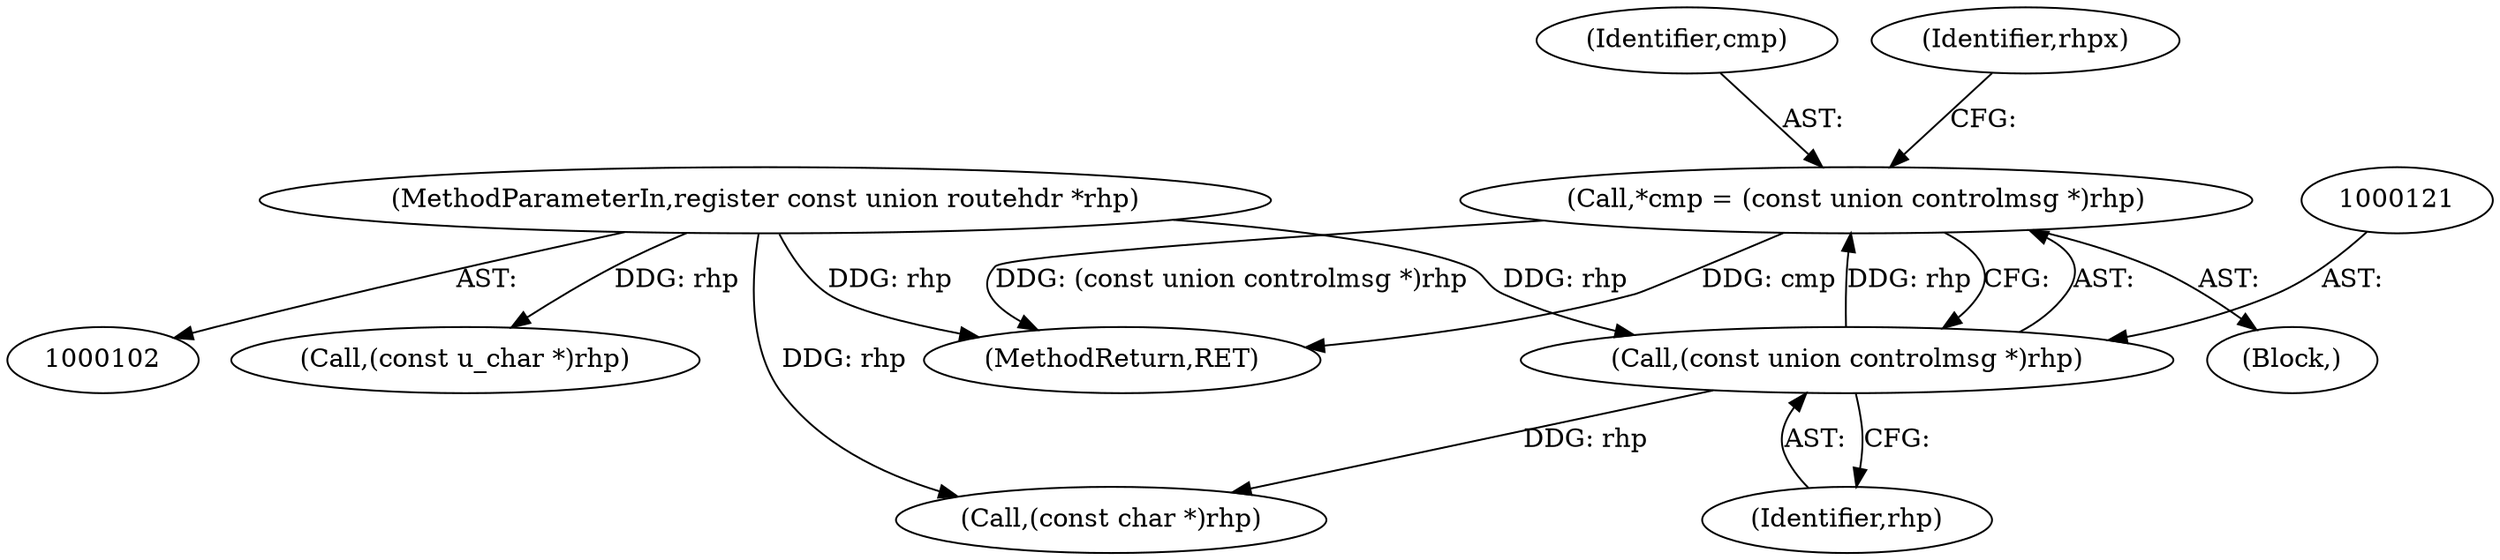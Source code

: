 digraph "0_tcpdump_c6e0531b5def26ecf912e8de6ade86cbdaed3751_0@pointer" {
"1000118" [label="(Call,*cmp = (const union controlmsg *)rhp)"];
"1000120" [label="(Call,(const union controlmsg *)rhp)"];
"1000104" [label="(MethodParameterIn,register const union routehdr *rhp)"];
"1000722" [label="(MethodReturn,RET)"];
"1000107" [label="(Block,)"];
"1000120" [label="(Call,(const union controlmsg *)rhp)"];
"1000104" [label="(MethodParameterIn,register const union routehdr *rhp)"];
"1000119" [label="(Identifier,cmp)"];
"1000122" [label="(Identifier,rhp)"];
"1000707" [label="(Call,(const u_char *)rhp)"];
"1000118" [label="(Call,*cmp = (const union controlmsg *)rhp)"];
"1000138" [label="(Call,(const char *)rhp)"];
"1000137" [label="(Identifier,rhpx)"];
"1000118" -> "1000107"  [label="AST: "];
"1000118" -> "1000120"  [label="CFG: "];
"1000119" -> "1000118"  [label="AST: "];
"1000120" -> "1000118"  [label="AST: "];
"1000137" -> "1000118"  [label="CFG: "];
"1000118" -> "1000722"  [label="DDG: (const union controlmsg *)rhp"];
"1000118" -> "1000722"  [label="DDG: cmp"];
"1000120" -> "1000118"  [label="DDG: rhp"];
"1000120" -> "1000122"  [label="CFG: "];
"1000121" -> "1000120"  [label="AST: "];
"1000122" -> "1000120"  [label="AST: "];
"1000104" -> "1000120"  [label="DDG: rhp"];
"1000120" -> "1000138"  [label="DDG: rhp"];
"1000104" -> "1000102"  [label="AST: "];
"1000104" -> "1000722"  [label="DDG: rhp"];
"1000104" -> "1000138"  [label="DDG: rhp"];
"1000104" -> "1000707"  [label="DDG: rhp"];
}
